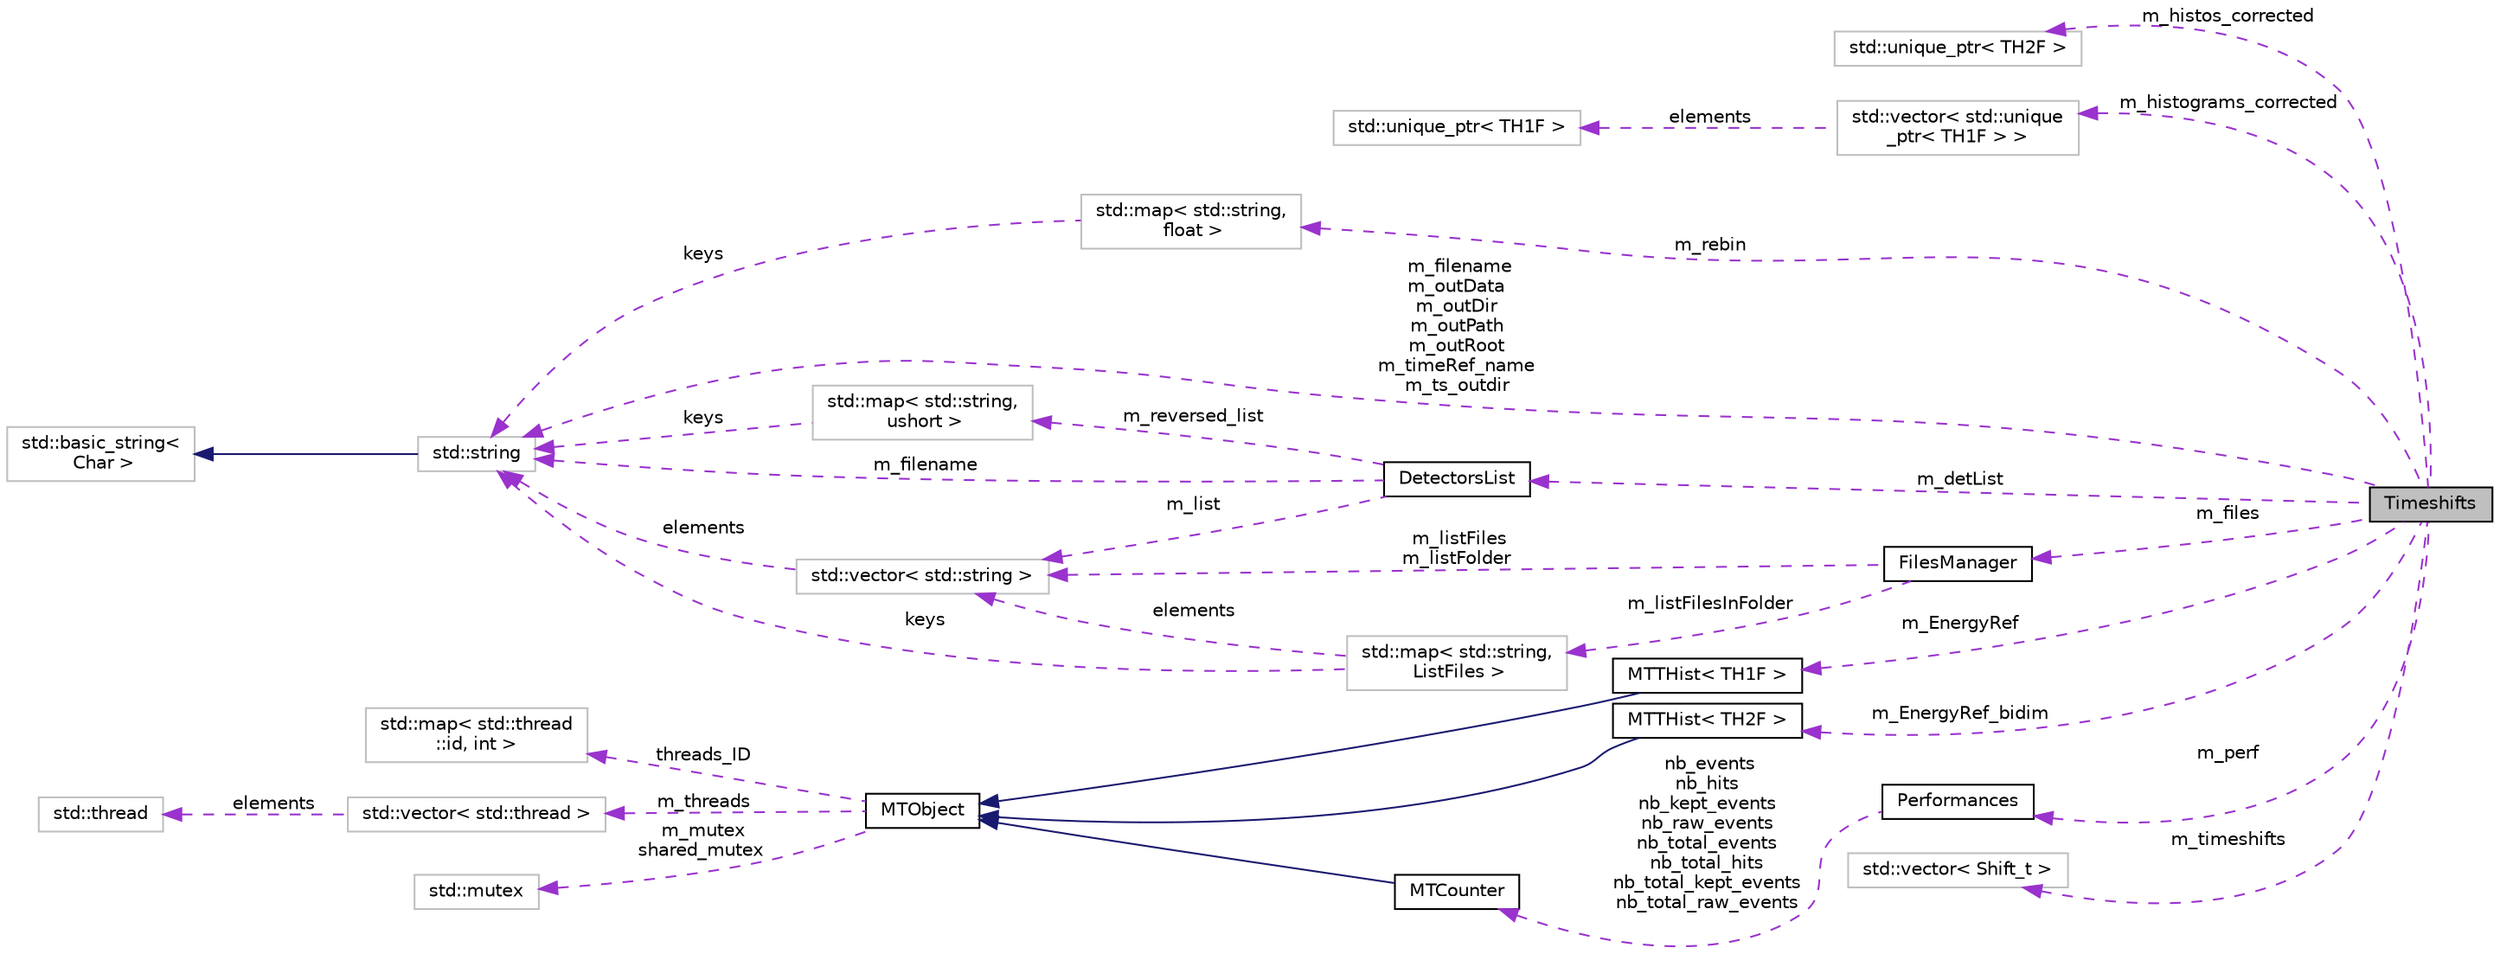 digraph "Timeshifts"
{
 // LATEX_PDF_SIZE
  edge [fontname="Helvetica",fontsize="10",labelfontname="Helvetica",labelfontsize="10"];
  node [fontname="Helvetica",fontsize="10",shape=record];
  rankdir="LR";
  Node1 [label="Timeshifts",height=0.2,width=0.4,color="black", fillcolor="grey75", style="filled", fontcolor="black",tooltip=" "];
  Node2 -> Node1 [dir="back",color="darkorchid3",fontsize="10",style="dashed",label=" m_histos_corrected" ,fontname="Helvetica"];
  Node2 [label="std::unique_ptr\< TH2F \>",height=0.2,width=0.4,color="grey75", fillcolor="white", style="filled",tooltip=" "];
  Node3 -> Node1 [dir="back",color="darkorchid3",fontsize="10",style="dashed",label=" m_histograms_corrected" ,fontname="Helvetica"];
  Node3 [label="std::vector\< std::unique\l_ptr\< TH1F \> \>",height=0.2,width=0.4,color="grey75", fillcolor="white", style="filled",tooltip=" "];
  Node4 -> Node3 [dir="back",color="darkorchid3",fontsize="10",style="dashed",label=" elements" ,fontname="Helvetica"];
  Node4 [label="std::unique_ptr\< TH1F \>",height=0.2,width=0.4,color="grey75", fillcolor="white", style="filled",tooltip=" "];
  Node5 -> Node1 [dir="back",color="darkorchid3",fontsize="10",style="dashed",label=" m_detList" ,fontname="Helvetica"];
  Node5 [label="DetectorsList",height=0.2,width=0.4,color="black", fillcolor="white", style="filled",URL="$class_detectors_list.html",tooltip=" "];
  Node6 -> Node5 [dir="back",color="darkorchid3",fontsize="10",style="dashed",label=" m_filename" ,fontname="Helvetica"];
  Node6 [label="std::string",height=0.2,width=0.4,color="grey75", fillcolor="white", style="filled",tooltip=" "];
  Node7 -> Node6 [dir="back",color="midnightblue",fontsize="10",style="solid",fontname="Helvetica"];
  Node7 [label="std::basic_string\<\l Char \>",height=0.2,width=0.4,color="grey75", fillcolor="white", style="filled",tooltip=" "];
  Node8 -> Node5 [dir="back",color="darkorchid3",fontsize="10",style="dashed",label=" m_list" ,fontname="Helvetica"];
  Node8 [label="std::vector\< std::string \>",height=0.2,width=0.4,color="grey75", fillcolor="white", style="filled",tooltip=" "];
  Node6 -> Node8 [dir="back",color="darkorchid3",fontsize="10",style="dashed",label=" elements" ,fontname="Helvetica"];
  Node9 -> Node5 [dir="back",color="darkorchid3",fontsize="10",style="dashed",label=" m_reversed_list" ,fontname="Helvetica"];
  Node9 [label="std::map\< std::string,\l ushort \>",height=0.2,width=0.4,color="grey75", fillcolor="white", style="filled",tooltip=" "];
  Node6 -> Node9 [dir="back",color="darkorchid3",fontsize="10",style="dashed",label=" keys" ,fontname="Helvetica"];
  Node10 -> Node1 [dir="back",color="darkorchid3",fontsize="10",style="dashed",label=" m_perf" ,fontname="Helvetica"];
  Node10 [label="Performances",height=0.2,width=0.4,color="black", fillcolor="white", style="filled",URL="$class_performances.html",tooltip=" "];
  Node11 -> Node10 [dir="back",color="darkorchid3",fontsize="10",style="dashed",label=" nb_events\nnb_hits\nnb_kept_events\nnb_raw_events\nnb_total_events\nnb_total_hits\nnb_total_kept_events\nnb_total_raw_events" ,fontname="Helvetica"];
  Node11 [label="MTCounter",height=0.2,width=0.4,color="black", fillcolor="white", style="filled",URL="$class_m_t_counter.html",tooltip=" "];
  Node12 -> Node11 [dir="back",color="midnightblue",fontsize="10",style="solid",fontname="Helvetica"];
  Node12 [label="MTObject",height=0.2,width=0.4,color="black", fillcolor="white", style="filled",URL="$class_m_t_object.html",tooltip=" "];
  Node13 -> Node12 [dir="back",color="darkorchid3",fontsize="10",style="dashed",label=" threads_ID" ,fontname="Helvetica"];
  Node13 [label="std::map\< std::thread\l::id, int \>",height=0.2,width=0.4,color="grey75", fillcolor="white", style="filled",tooltip=" "];
  Node14 -> Node12 [dir="back",color="darkorchid3",fontsize="10",style="dashed",label=" m_threads" ,fontname="Helvetica"];
  Node14 [label="std::vector\< std::thread \>",height=0.2,width=0.4,color="grey75", fillcolor="white", style="filled",tooltip=" "];
  Node15 -> Node14 [dir="back",color="darkorchid3",fontsize="10",style="dashed",label=" elements" ,fontname="Helvetica"];
  Node15 [label="std::thread",height=0.2,width=0.4,color="grey75", fillcolor="white", style="filled",tooltip=" "];
  Node16 -> Node12 [dir="back",color="darkorchid3",fontsize="10",style="dashed",label=" m_mutex\nshared_mutex" ,fontname="Helvetica"];
  Node16 [label="std::mutex",height=0.2,width=0.4,color="grey75", fillcolor="white", style="filled",tooltip=" "];
  Node17 -> Node1 [dir="back",color="darkorchid3",fontsize="10",style="dashed",label=" m_rebin" ,fontname="Helvetica"];
  Node17 [label="std::map\< std::string,\l float \>",height=0.2,width=0.4,color="grey75", fillcolor="white", style="filled",tooltip=" "];
  Node6 -> Node17 [dir="back",color="darkorchid3",fontsize="10",style="dashed",label=" keys" ,fontname="Helvetica"];
  Node6 -> Node1 [dir="back",color="darkorchid3",fontsize="10",style="dashed",label=" m_filename\nm_outData\nm_outDir\nm_outPath\nm_outRoot\nm_timeRef_name\nm_ts_outdir" ,fontname="Helvetica"];
  Node18 -> Node1 [dir="back",color="darkorchid3",fontsize="10",style="dashed",label=" m_timeshifts" ,fontname="Helvetica"];
  Node18 [label="std::vector\< Shift_t \>",height=0.2,width=0.4,color="grey75", fillcolor="white", style="filled",tooltip=" "];
  Node19 -> Node1 [dir="back",color="darkorchid3",fontsize="10",style="dashed",label=" m_files" ,fontname="Helvetica"];
  Node19 [label="FilesManager",height=0.2,width=0.4,color="black", fillcolor="white", style="filled",URL="$class_files_manager.html",tooltip=" "];
  Node20 -> Node19 [dir="back",color="darkorchid3",fontsize="10",style="dashed",label=" m_listFilesInFolder" ,fontname="Helvetica"];
  Node20 [label="std::map\< std::string,\l ListFiles \>",height=0.2,width=0.4,color="grey75", fillcolor="white", style="filled",tooltip=" "];
  Node6 -> Node20 [dir="back",color="darkorchid3",fontsize="10",style="dashed",label=" keys" ,fontname="Helvetica"];
  Node8 -> Node20 [dir="back",color="darkorchid3",fontsize="10",style="dashed",label=" elements" ,fontname="Helvetica"];
  Node8 -> Node19 [dir="back",color="darkorchid3",fontsize="10",style="dashed",label=" m_listFiles\nm_listFolder" ,fontname="Helvetica"];
  Node21 -> Node1 [dir="back",color="darkorchid3",fontsize="10",style="dashed",label=" m_EnergyRef" ,fontname="Helvetica"];
  Node21 [label="MTTHist\< TH1F \>",height=0.2,width=0.4,color="black", fillcolor="white", style="filled",URL="$class_m_t_t_hist.html",tooltip=" "];
  Node12 -> Node21 [dir="back",color="midnightblue",fontsize="10",style="solid",fontname="Helvetica"];
  Node22 -> Node1 [dir="back",color="darkorchid3",fontsize="10",style="dashed",label=" m_EnergyRef_bidim" ,fontname="Helvetica"];
  Node22 [label="MTTHist\< TH2F \>",height=0.2,width=0.4,color="black", fillcolor="white", style="filled",URL="$class_m_t_t_hist.html",tooltip=" "];
  Node12 -> Node22 [dir="back",color="midnightblue",fontsize="10",style="solid",fontname="Helvetica"];
}
